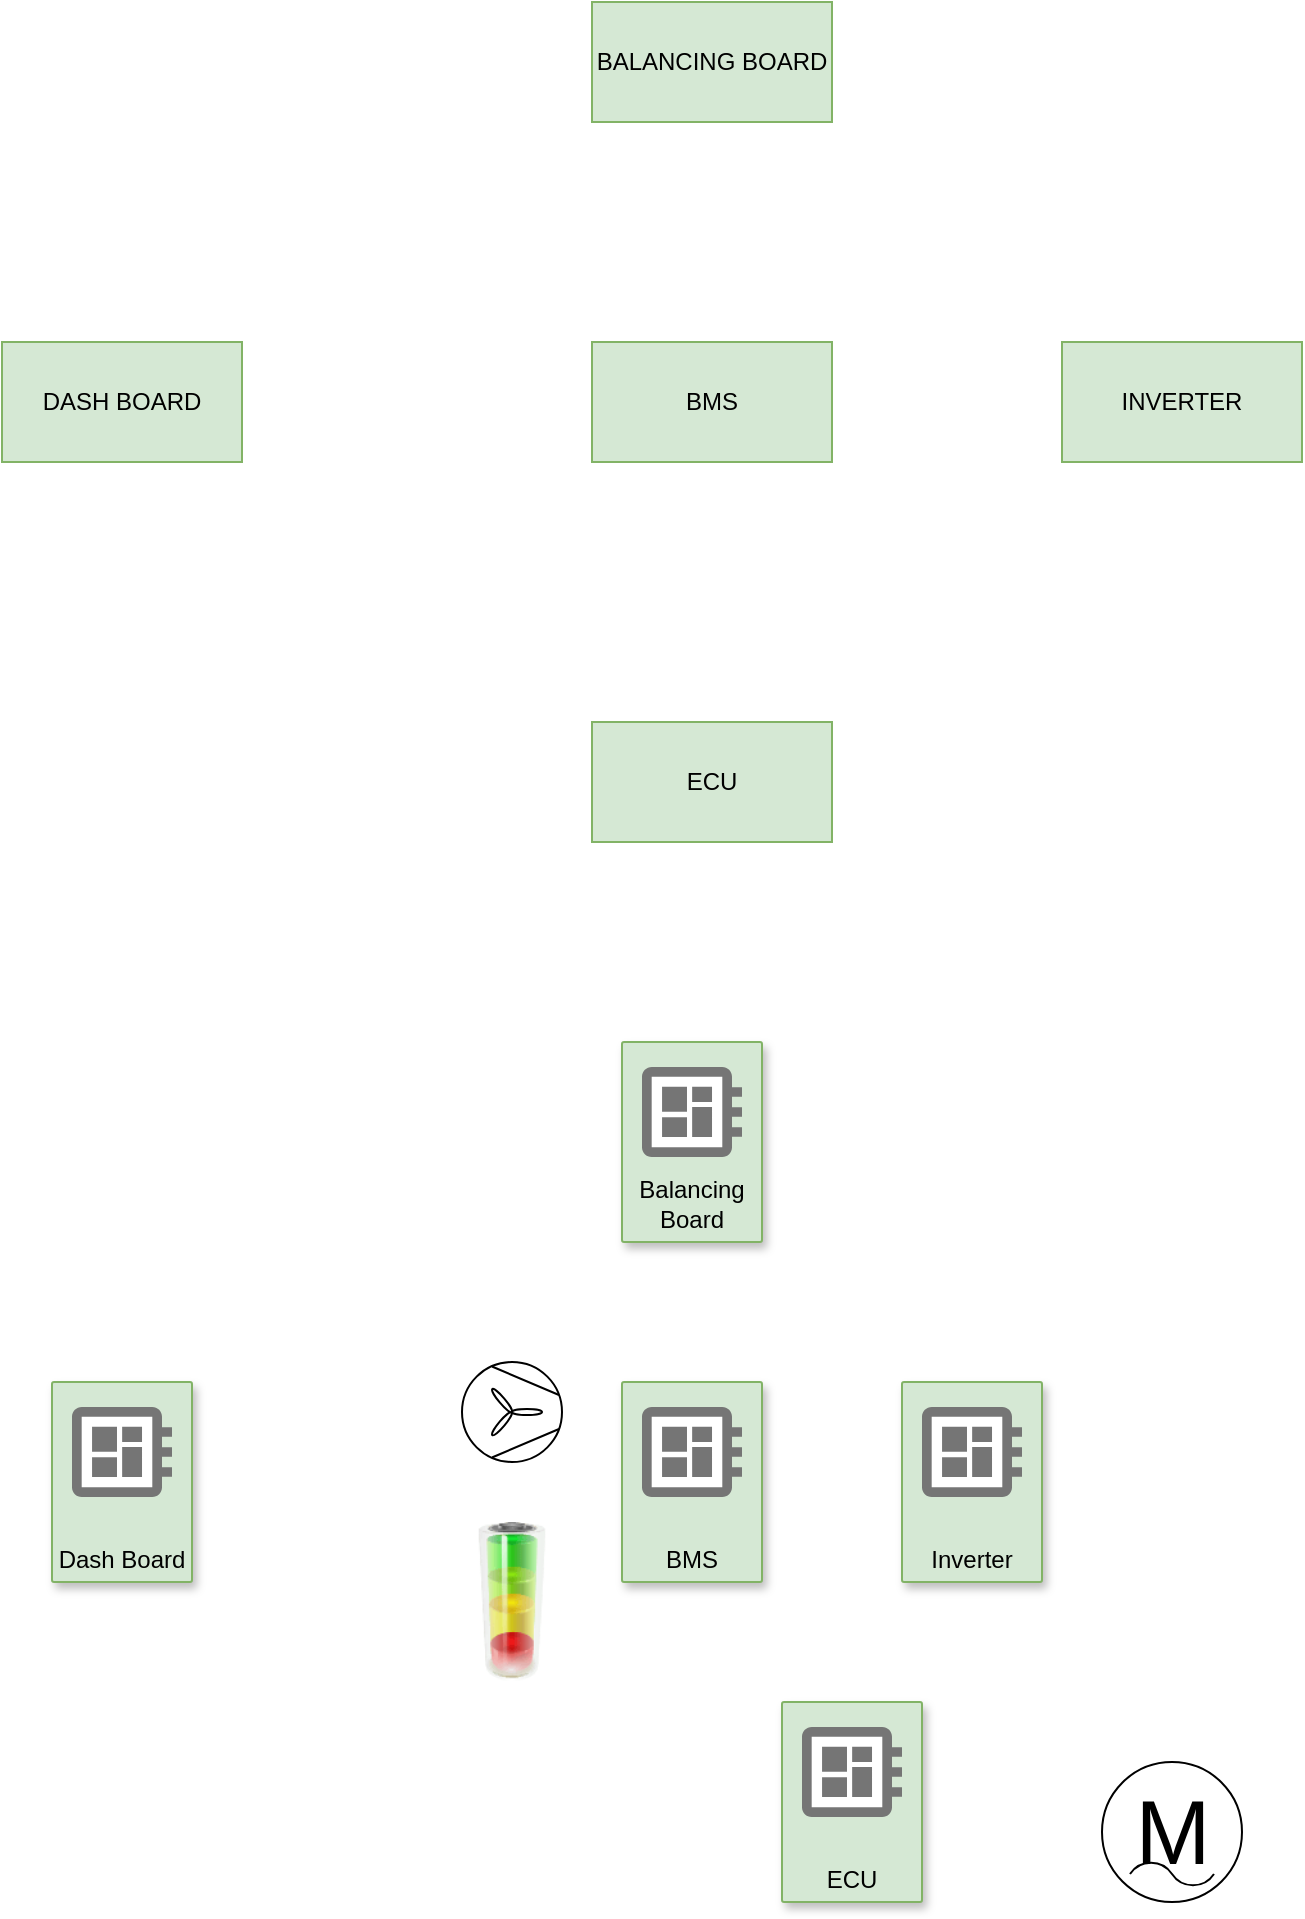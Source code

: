 <mxfile version="22.1.16" type="github">
  <diagram name="Page-1" id="ixCgtZ2oRhUL-easutmG">
    <mxGraphModel dx="1050" dy="579" grid="1" gridSize="10" guides="1" tooltips="1" connect="1" arrows="1" fold="1" page="1" pageScale="1" pageWidth="850" pageHeight="1100" math="0" shadow="0">
      <root>
        <mxCell id="0" />
        <mxCell id="1" parent="0" />
        <mxCell id="4-KBnMw567zmz6jlA6m6-1" value="ECU" style="rounded=0;whiteSpace=wrap;html=1;fillColor=#d5e8d4;strokeColor=#82b366;" vertex="1" parent="1">
          <mxGeometry x="365" y="430" width="120" height="60" as="geometry" />
        </mxCell>
        <mxCell id="4-KBnMw567zmz6jlA6m6-2" value="BALANCING BOARD" style="whiteSpace=wrap;html=1;fillColor=#d5e8d4;strokeColor=#82b366;" vertex="1" parent="1">
          <mxGeometry x="365" y="70" width="120" height="60" as="geometry" />
        </mxCell>
        <mxCell id="4-KBnMw567zmz6jlA6m6-3" value="DASH BOARD" style="whiteSpace=wrap;html=1;fillColor=#d5e8d4;strokeColor=#82b366;" vertex="1" parent="1">
          <mxGeometry x="70" y="240" width="120" height="60" as="geometry" />
        </mxCell>
        <mxCell id="4-KBnMw567zmz6jlA6m6-4" value="BMS" style="whiteSpace=wrap;html=1;fillColor=#d5e8d4;strokeColor=#82b366;" vertex="1" parent="1">
          <mxGeometry x="365" y="240" width="120" height="60" as="geometry" />
        </mxCell>
        <mxCell id="4-KBnMw567zmz6jlA6m6-8" value="" style="image;html=1;image=img/lib/clip_art/general/Battery_allstates_128x128.png" vertex="1" parent="1">
          <mxGeometry x="285" y="830" width="80" height="80" as="geometry" />
        </mxCell>
        <mxCell id="4-KBnMw567zmz6jlA6m6-9" value="Dash Board" style="strokeColor=#82b366;shadow=1;strokeWidth=1;rounded=1;absoluteArcSize=1;arcSize=2;labelPosition=center;verticalLabelPosition=middle;align=center;verticalAlign=bottom;spacingLeft=0;fontSize=12;whiteSpace=wrap;spacingBottom=2;html=1;fillColor=#d5e8d4;" vertex="1" parent="1">
          <mxGeometry x="95" y="760" width="70" height="100" as="geometry" />
        </mxCell>
        <mxCell id="4-KBnMw567zmz6jlA6m6-10" value="" style="sketch=0;dashed=0;connectable=0;html=1;fillColor=#757575;strokeColor=none;shape=mxgraph.gcp2.circuit_board;part=1;" vertex="1" parent="4-KBnMw567zmz6jlA6m6-9">
          <mxGeometry x="0.5" width="50" height="45" relative="1" as="geometry">
            <mxPoint x="-25" y="12.5" as="offset" />
          </mxGeometry>
        </mxCell>
        <mxCell id="4-KBnMw567zmz6jlA6m6-13" value="Balancing Board" style="strokeColor=#82b366;shadow=1;strokeWidth=1;rounded=1;absoluteArcSize=1;arcSize=2;labelPosition=center;verticalLabelPosition=middle;align=center;verticalAlign=bottom;spacingLeft=0;fontSize=12;whiteSpace=wrap;spacingBottom=2;html=1;fillColor=#d5e8d4;" vertex="1" parent="1">
          <mxGeometry x="380" y="590" width="70" height="100" as="geometry" />
        </mxCell>
        <mxCell id="4-KBnMw567zmz6jlA6m6-14" value="" style="sketch=0;dashed=0;connectable=0;html=1;fillColor=#757575;strokeColor=none;shape=mxgraph.gcp2.circuit_board;part=1;" vertex="1" parent="4-KBnMw567zmz6jlA6m6-13">
          <mxGeometry x="0.5" width="50" height="45" relative="1" as="geometry">
            <mxPoint x="-25" y="12.5" as="offset" />
          </mxGeometry>
        </mxCell>
        <mxCell id="4-KBnMw567zmz6jlA6m6-15" value="ECU" style="strokeColor=#82b366;shadow=1;strokeWidth=1;rounded=1;absoluteArcSize=1;arcSize=2;labelPosition=center;verticalLabelPosition=middle;align=center;verticalAlign=bottom;spacingLeft=0;fontSize=12;whiteSpace=wrap;spacingBottom=2;html=1;fillColor=#d5e8d4;" vertex="1" parent="1">
          <mxGeometry x="460" y="920" width="70" height="100" as="geometry" />
        </mxCell>
        <mxCell id="4-KBnMw567zmz6jlA6m6-16" value="" style="sketch=0;dashed=0;connectable=0;html=1;fillColor=#757575;strokeColor=none;shape=mxgraph.gcp2.circuit_board;part=1;" vertex="1" parent="4-KBnMw567zmz6jlA6m6-15">
          <mxGeometry x="0.5" width="50" height="45" relative="1" as="geometry">
            <mxPoint x="-25" y="12.5" as="offset" />
          </mxGeometry>
        </mxCell>
        <mxCell id="4-KBnMw567zmz6jlA6m6-17" value="BMS" style="strokeColor=#82b366;shadow=1;strokeWidth=1;rounded=1;absoluteArcSize=1;arcSize=2;labelPosition=center;verticalLabelPosition=middle;align=center;verticalAlign=bottom;spacingLeft=0;fontSize=12;whiteSpace=wrap;spacingBottom=2;html=1;fillColor=#d5e8d4;" vertex="1" parent="1">
          <mxGeometry x="380" y="760" width="70" height="100" as="geometry" />
        </mxCell>
        <mxCell id="4-KBnMw567zmz6jlA6m6-18" value="" style="sketch=0;dashed=0;connectable=0;html=1;fillColor=#757575;strokeColor=none;shape=mxgraph.gcp2.circuit_board;part=1;" vertex="1" parent="4-KBnMw567zmz6jlA6m6-17">
          <mxGeometry x="0.5" width="50" height="45" relative="1" as="geometry">
            <mxPoint x="-25" y="12.5" as="offset" />
          </mxGeometry>
        </mxCell>
        <mxCell id="4-KBnMw567zmz6jlA6m6-19" value="" style="verticalLabelPosition=bottom;outlineConnect=0;align=center;dashed=0;html=1;verticalAlign=top;shape=mxgraph.pid2misc.fan;fanType=common" vertex="1" parent="1">
          <mxGeometry x="300" y="750" width="50" height="50" as="geometry" />
        </mxCell>
        <mxCell id="4-KBnMw567zmz6jlA6m6-20" value="Inverter" style="strokeColor=#82b366;shadow=1;strokeWidth=1;rounded=1;absoluteArcSize=1;arcSize=2;labelPosition=center;verticalLabelPosition=middle;align=center;verticalAlign=bottom;spacingLeft=0;fontSize=12;whiteSpace=wrap;spacingBottom=2;html=1;fillColor=#d5e8d4;" vertex="1" parent="1">
          <mxGeometry x="520" y="760" width="70" height="100" as="geometry" />
        </mxCell>
        <mxCell id="4-KBnMw567zmz6jlA6m6-21" value="" style="sketch=0;dashed=0;connectable=0;html=1;fillColor=#757575;strokeColor=none;shape=mxgraph.gcp2.circuit_board;part=1;" vertex="1" parent="4-KBnMw567zmz6jlA6m6-20">
          <mxGeometry x="0.5" width="50" height="45" relative="1" as="geometry">
            <mxPoint x="-25" y="12.5" as="offset" />
          </mxGeometry>
        </mxCell>
        <mxCell id="4-KBnMw567zmz6jlA6m6-22" value="INVERTER" style="whiteSpace=wrap;html=1;fillColor=#d5e8d4;strokeColor=#82b366;" vertex="1" parent="1">
          <mxGeometry x="600" y="240" width="120" height="60" as="geometry" />
        </mxCell>
        <mxCell id="4-KBnMw567zmz6jlA6m6-23" value="M" style="dashed=0;outlineConnect=0;align=center;html=1;shape=mxgraph.pid.engines.electric_motor_(ac);fontSize=45;" vertex="1" parent="1">
          <mxGeometry x="620" y="950" width="70" height="70" as="geometry" />
        </mxCell>
      </root>
    </mxGraphModel>
  </diagram>
</mxfile>
